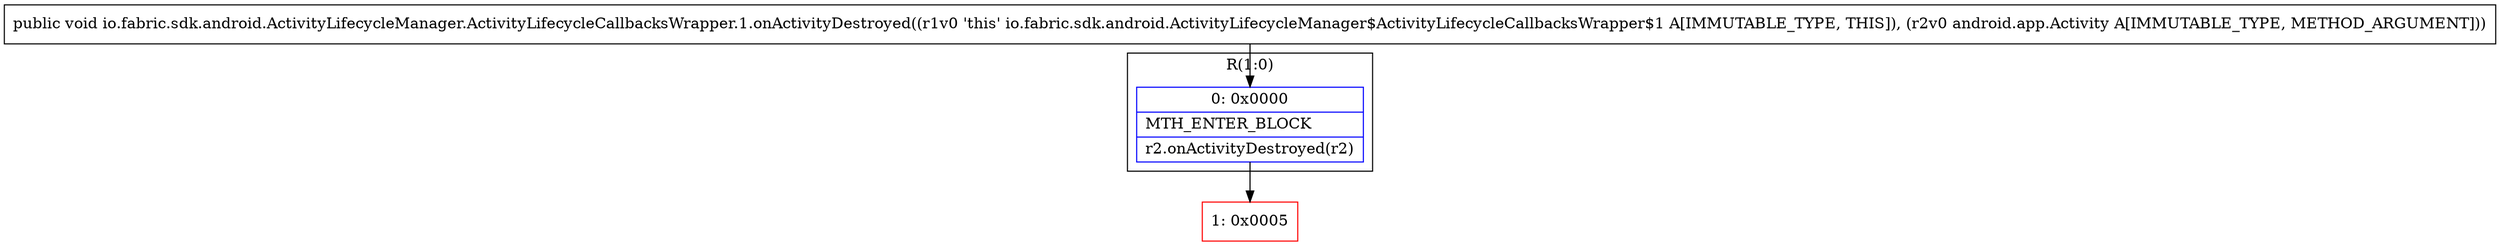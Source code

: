 digraph "CFG forio.fabric.sdk.android.ActivityLifecycleManager.ActivityLifecycleCallbacksWrapper.1.onActivityDestroyed(Landroid\/app\/Activity;)V" {
subgraph cluster_Region_2020117507 {
label = "R(1:0)";
node [shape=record,color=blue];
Node_0 [shape=record,label="{0\:\ 0x0000|MTH_ENTER_BLOCK\l|r2.onActivityDestroyed(r2)\l}"];
}
Node_1 [shape=record,color=red,label="{1\:\ 0x0005}"];
MethodNode[shape=record,label="{public void io.fabric.sdk.android.ActivityLifecycleManager.ActivityLifecycleCallbacksWrapper.1.onActivityDestroyed((r1v0 'this' io.fabric.sdk.android.ActivityLifecycleManager$ActivityLifecycleCallbacksWrapper$1 A[IMMUTABLE_TYPE, THIS]), (r2v0 android.app.Activity A[IMMUTABLE_TYPE, METHOD_ARGUMENT])) }"];
MethodNode -> Node_0;
Node_0 -> Node_1;
}

